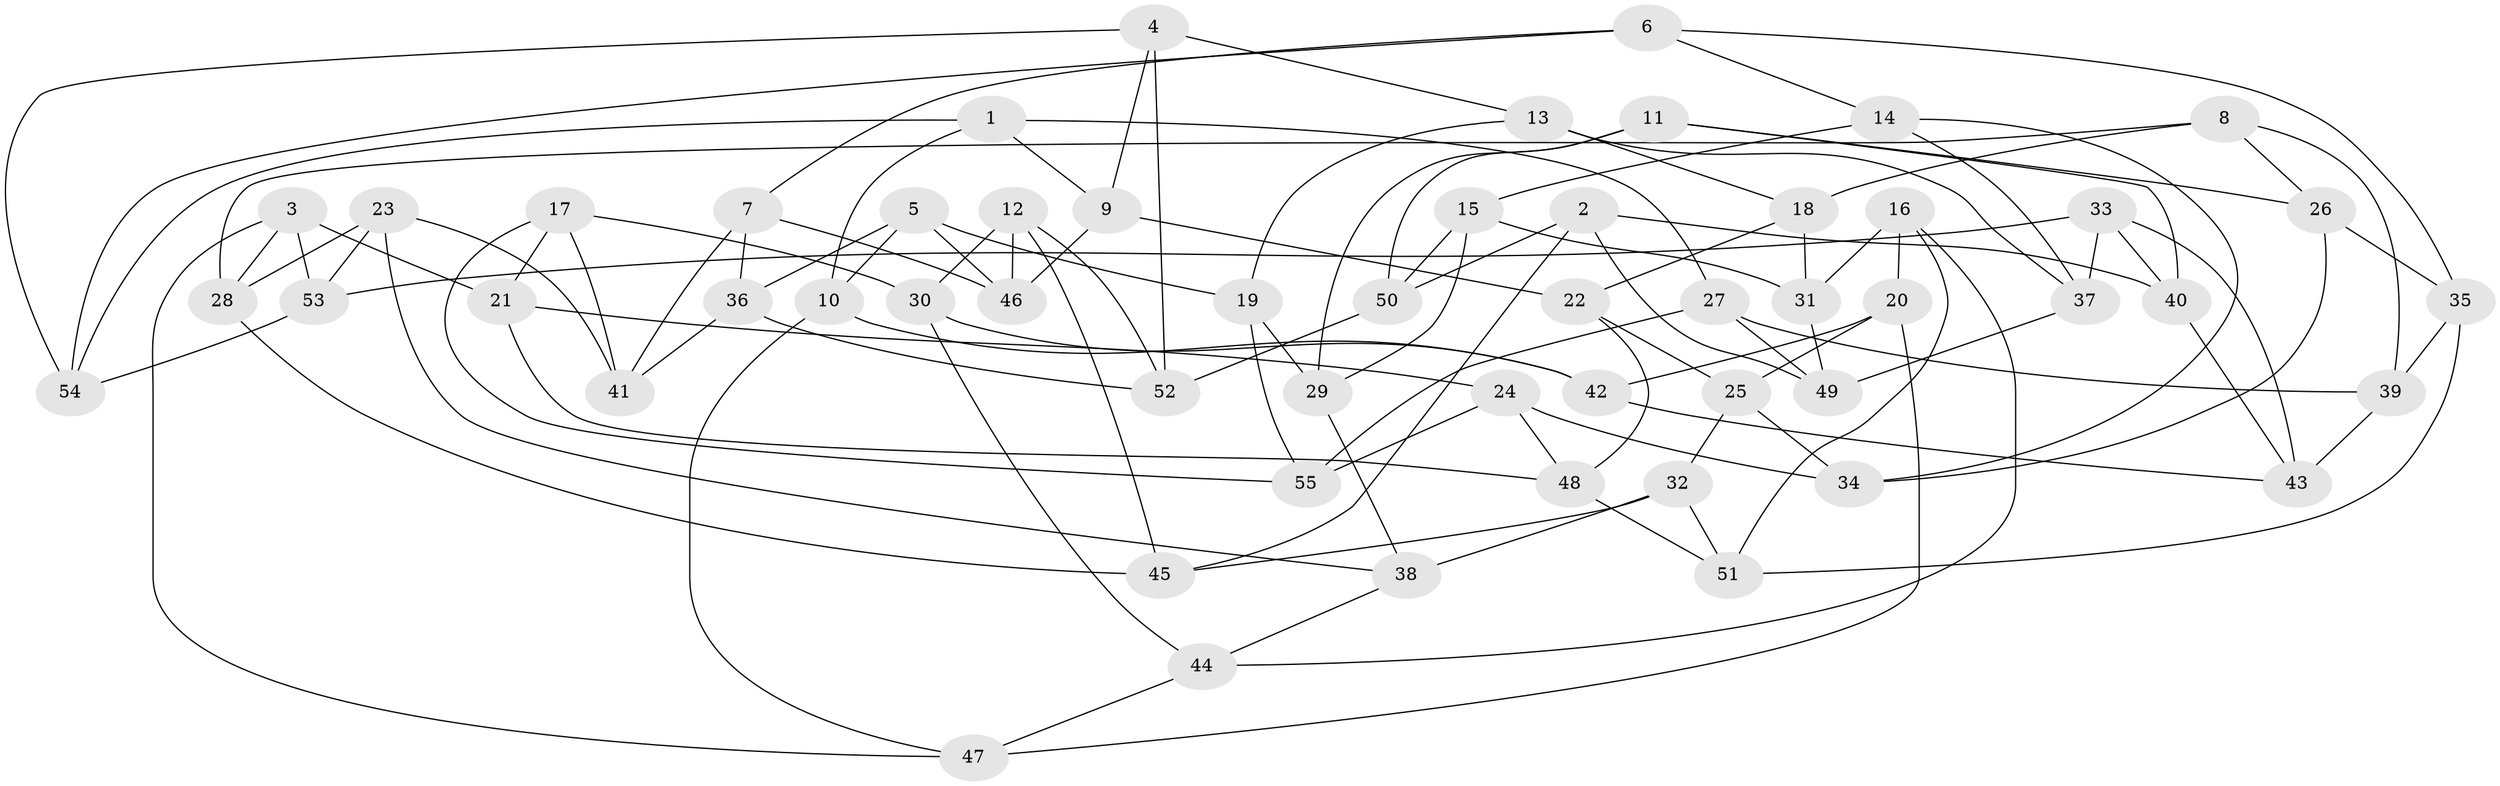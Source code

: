 // coarse degree distribution, {6: 0.6774193548387096, 5: 0.0967741935483871, 4: 0.1935483870967742, 3: 0.03225806451612903}
// Generated by graph-tools (version 1.1) at 2025/42/03/06/25 10:42:16]
// undirected, 55 vertices, 110 edges
graph export_dot {
graph [start="1"]
  node [color=gray90,style=filled];
  1;
  2;
  3;
  4;
  5;
  6;
  7;
  8;
  9;
  10;
  11;
  12;
  13;
  14;
  15;
  16;
  17;
  18;
  19;
  20;
  21;
  22;
  23;
  24;
  25;
  26;
  27;
  28;
  29;
  30;
  31;
  32;
  33;
  34;
  35;
  36;
  37;
  38;
  39;
  40;
  41;
  42;
  43;
  44;
  45;
  46;
  47;
  48;
  49;
  50;
  51;
  52;
  53;
  54;
  55;
  1 -- 27;
  1 -- 54;
  1 -- 10;
  1 -- 9;
  2 -- 49;
  2 -- 40;
  2 -- 50;
  2 -- 45;
  3 -- 47;
  3 -- 21;
  3 -- 28;
  3 -- 53;
  4 -- 9;
  4 -- 52;
  4 -- 54;
  4 -- 13;
  5 -- 19;
  5 -- 46;
  5 -- 10;
  5 -- 36;
  6 -- 7;
  6 -- 54;
  6 -- 35;
  6 -- 14;
  7 -- 41;
  7 -- 46;
  7 -- 36;
  8 -- 28;
  8 -- 18;
  8 -- 26;
  8 -- 39;
  9 -- 22;
  9 -- 46;
  10 -- 42;
  10 -- 47;
  11 -- 29;
  11 -- 40;
  11 -- 50;
  11 -- 26;
  12 -- 46;
  12 -- 52;
  12 -- 45;
  12 -- 30;
  13 -- 18;
  13 -- 19;
  13 -- 37;
  14 -- 34;
  14 -- 15;
  14 -- 37;
  15 -- 50;
  15 -- 31;
  15 -- 29;
  16 -- 31;
  16 -- 51;
  16 -- 20;
  16 -- 44;
  17 -- 21;
  17 -- 55;
  17 -- 30;
  17 -- 41;
  18 -- 31;
  18 -- 22;
  19 -- 29;
  19 -- 55;
  20 -- 42;
  20 -- 47;
  20 -- 25;
  21 -- 48;
  21 -- 24;
  22 -- 25;
  22 -- 48;
  23 -- 41;
  23 -- 53;
  23 -- 38;
  23 -- 28;
  24 -- 48;
  24 -- 55;
  24 -- 34;
  25 -- 32;
  25 -- 34;
  26 -- 34;
  26 -- 35;
  27 -- 55;
  27 -- 39;
  27 -- 49;
  28 -- 45;
  29 -- 38;
  30 -- 42;
  30 -- 44;
  31 -- 49;
  32 -- 38;
  32 -- 51;
  32 -- 45;
  33 -- 43;
  33 -- 37;
  33 -- 40;
  33 -- 53;
  35 -- 39;
  35 -- 51;
  36 -- 52;
  36 -- 41;
  37 -- 49;
  38 -- 44;
  39 -- 43;
  40 -- 43;
  42 -- 43;
  44 -- 47;
  48 -- 51;
  50 -- 52;
  53 -- 54;
}
